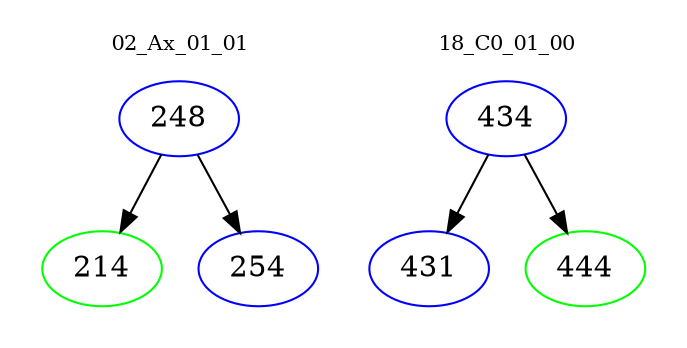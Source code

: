 digraph{
subgraph cluster_0 {
color = white
label = "02_Ax_01_01";
fontsize=10;
T0_248 [label="248", color="blue"]
T0_248 -> T0_214 [color="black"]
T0_214 [label="214", color="green"]
T0_248 -> T0_254 [color="black"]
T0_254 [label="254", color="blue"]
}
subgraph cluster_1 {
color = white
label = "18_C0_01_00";
fontsize=10;
T1_434 [label="434", color="blue"]
T1_434 -> T1_431 [color="black"]
T1_431 [label="431", color="blue"]
T1_434 -> T1_444 [color="black"]
T1_444 [label="444", color="green"]
}
}

